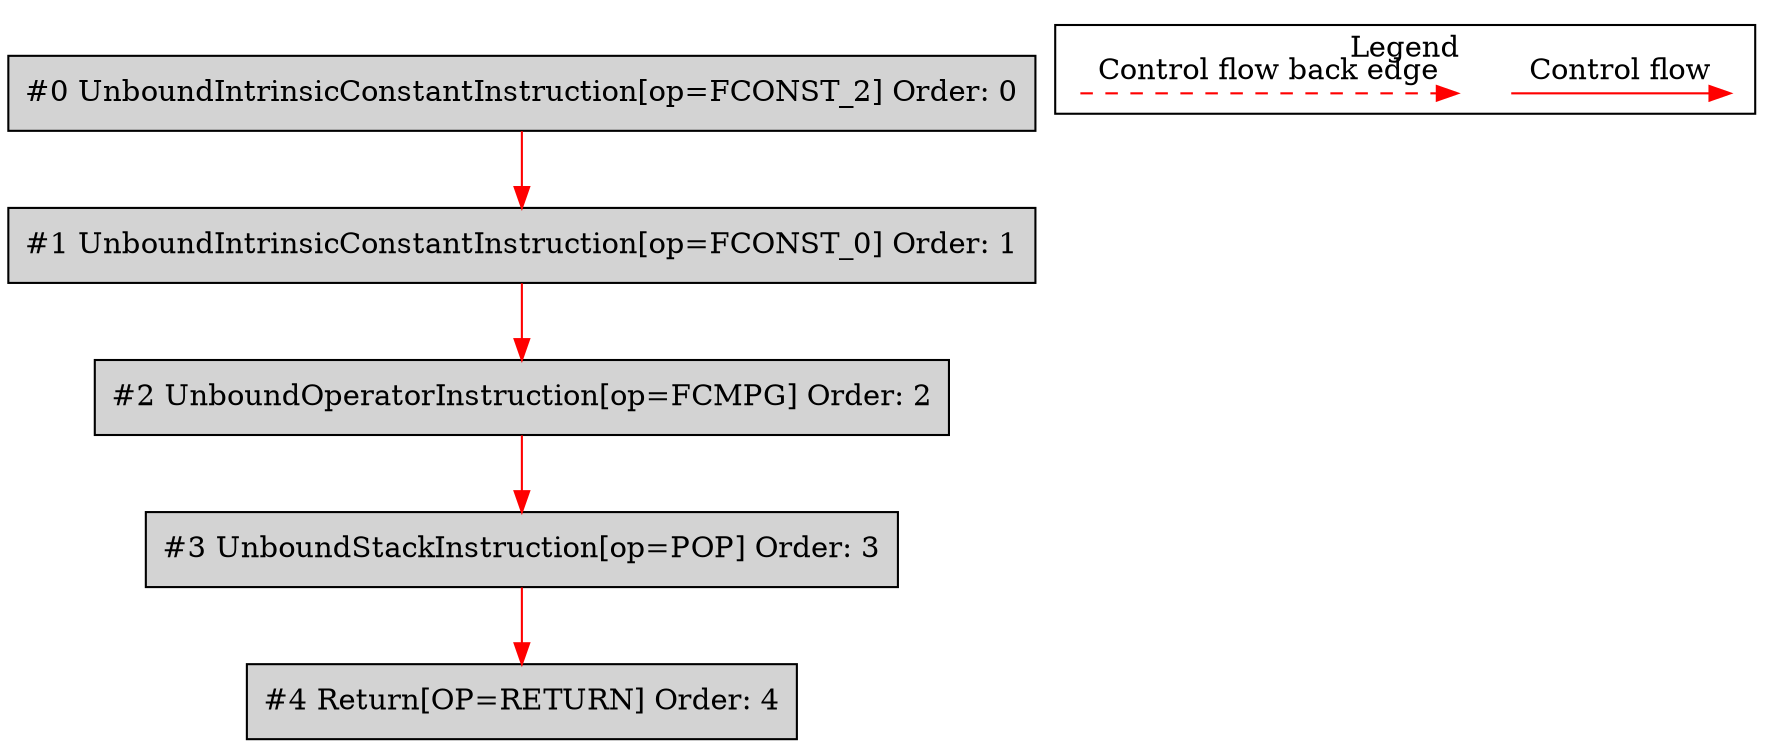 digraph {
 node0[label="#0 UnboundIntrinsicConstantInstruction[op=FCONST_2] Order: 0", shape=box, fillcolor=lightgrey, style=filled];
 node1[label="#1 UnboundIntrinsicConstantInstruction[op=FCONST_0] Order: 1", shape=box, fillcolor=lightgrey, style=filled];
 node2[label="#2 UnboundOperatorInstruction[op=FCMPG] Order: 2", shape=box, fillcolor=lightgrey, style=filled];
 node3[label="#3 UnboundStackInstruction[op=POP] Order: 3", shape=box, fillcolor=lightgrey, style=filled];
 node4[label="#4 Return[OP=RETURN] Order: 4", shape=box, fillcolor=lightgrey, style=filled];
 node0 -> node1[color=red];
 node1 -> node2[color=red];
 node2 -> node3[color=red];
 node3 -> node4[color=red];
 subgraph cluster_000 {
  label = "Legend";
  node [shape=point]
  {
   rank=same;
   c0 [style = invis];
   c1 [style = invis];
   c2 [style = invis];
   c3 [style = invis];
  }
  c0 -> c1 [label="Control flow", style=solid, color=red]
  c2 -> c3 [label="Control flow back edge", style=dashed, color=red]
 }

}

